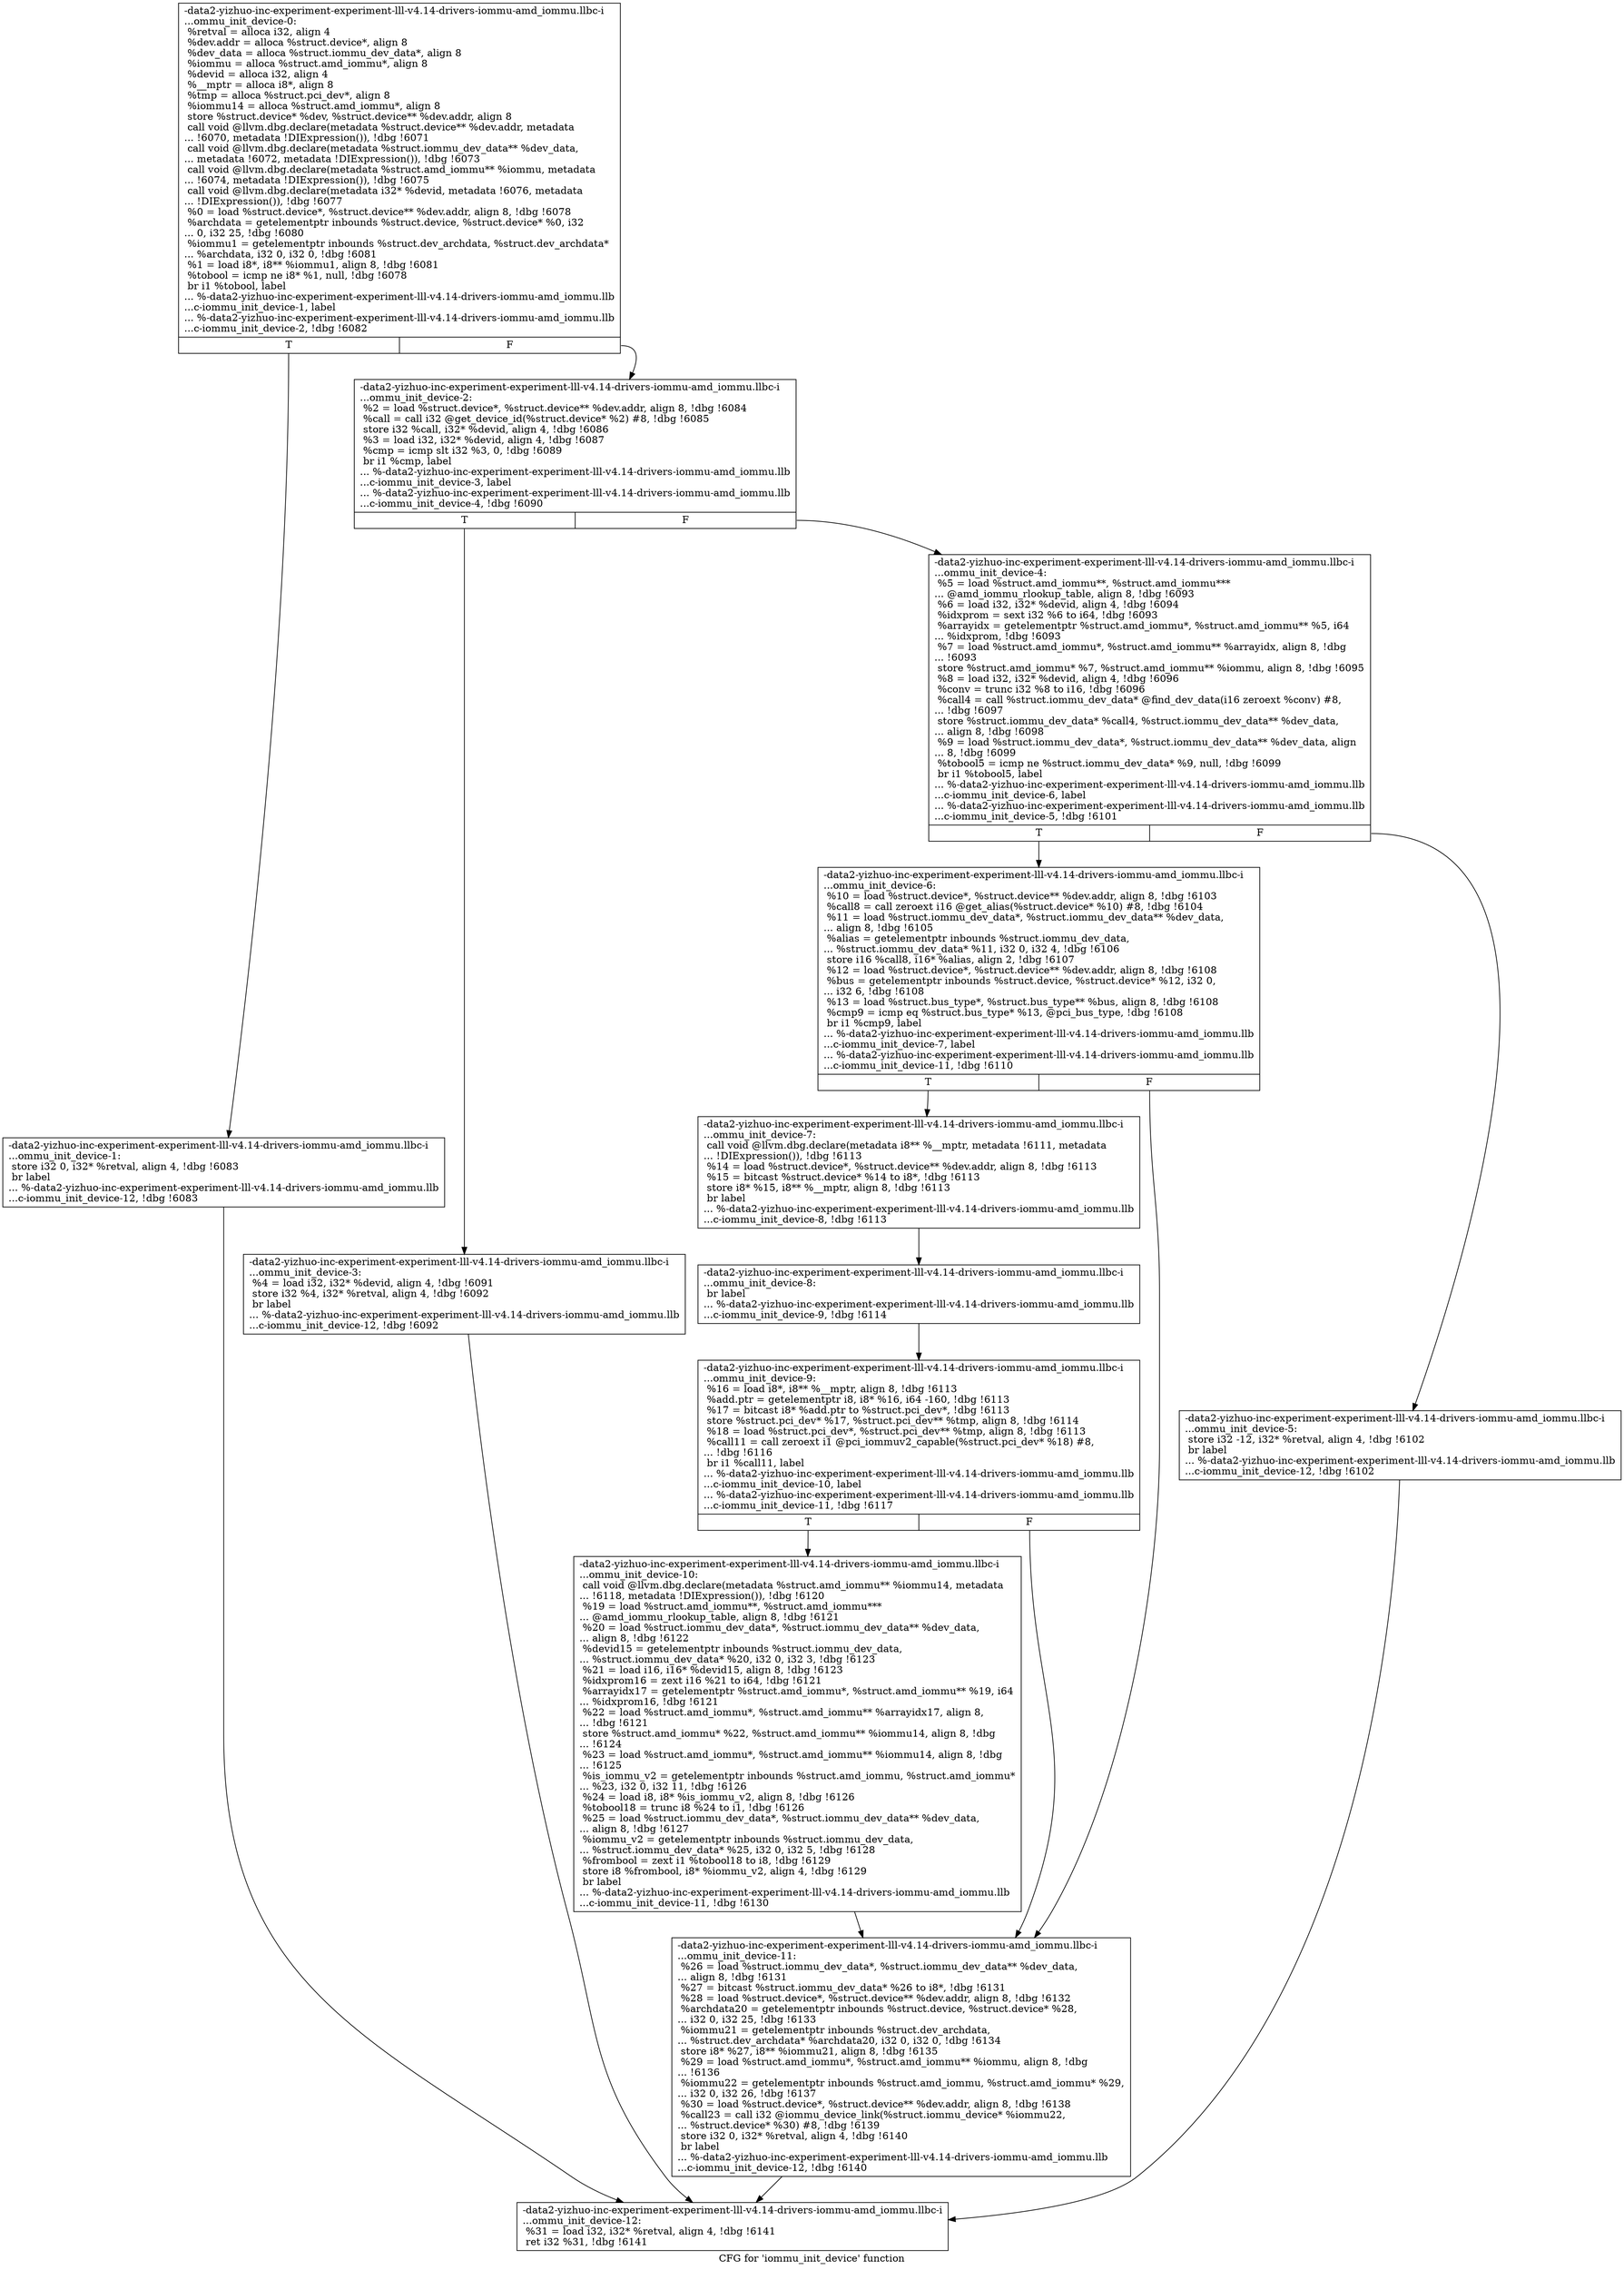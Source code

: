 digraph "CFG for 'iommu_init_device' function" {
	label="CFG for 'iommu_init_device' function";

	Node0x561b947c23e0 [shape=record,label="{-data2-yizhuo-inc-experiment-experiment-lll-v4.14-drivers-iommu-amd_iommu.llbc-i\l...ommu_init_device-0:\l  %retval = alloca i32, align 4\l  %dev.addr = alloca %struct.device*, align 8\l  %dev_data = alloca %struct.iommu_dev_data*, align 8\l  %iommu = alloca %struct.amd_iommu*, align 8\l  %devid = alloca i32, align 4\l  %__mptr = alloca i8*, align 8\l  %tmp = alloca %struct.pci_dev*, align 8\l  %iommu14 = alloca %struct.amd_iommu*, align 8\l  store %struct.device* %dev, %struct.device** %dev.addr, align 8\l  call void @llvm.dbg.declare(metadata %struct.device** %dev.addr, metadata\l... !6070, metadata !DIExpression()), !dbg !6071\l  call void @llvm.dbg.declare(metadata %struct.iommu_dev_data** %dev_data,\l... metadata !6072, metadata !DIExpression()), !dbg !6073\l  call void @llvm.dbg.declare(metadata %struct.amd_iommu** %iommu, metadata\l... !6074, metadata !DIExpression()), !dbg !6075\l  call void @llvm.dbg.declare(metadata i32* %devid, metadata !6076, metadata\l... !DIExpression()), !dbg !6077\l  %0 = load %struct.device*, %struct.device** %dev.addr, align 8, !dbg !6078\l  %archdata = getelementptr inbounds %struct.device, %struct.device* %0, i32\l... 0, i32 25, !dbg !6080\l  %iommu1 = getelementptr inbounds %struct.dev_archdata, %struct.dev_archdata*\l... %archdata, i32 0, i32 0, !dbg !6081\l  %1 = load i8*, i8** %iommu1, align 8, !dbg !6081\l  %tobool = icmp ne i8* %1, null, !dbg !6078\l  br i1 %tobool, label\l... %-data2-yizhuo-inc-experiment-experiment-lll-v4.14-drivers-iommu-amd_iommu.llb\l...c-iommu_init_device-1, label\l... %-data2-yizhuo-inc-experiment-experiment-lll-v4.14-drivers-iommu-amd_iommu.llb\l...c-iommu_init_device-2, !dbg !6082\l|{<s0>T|<s1>F}}"];
	Node0x561b947c23e0:s0 -> Node0x561b9478f430;
	Node0x561b947c23e0:s1 -> Node0x561b9478f480;
	Node0x561b9478f430 [shape=record,label="{-data2-yizhuo-inc-experiment-experiment-lll-v4.14-drivers-iommu-amd_iommu.llbc-i\l...ommu_init_device-1: \l  store i32 0, i32* %retval, align 4, !dbg !6083\l  br label\l... %-data2-yizhuo-inc-experiment-experiment-lll-v4.14-drivers-iommu-amd_iommu.llb\l...c-iommu_init_device-12, !dbg !6083\l}"];
	Node0x561b9478f430 -> Node0x561b9478f7a0;
	Node0x561b9478f480 [shape=record,label="{-data2-yizhuo-inc-experiment-experiment-lll-v4.14-drivers-iommu-amd_iommu.llbc-i\l...ommu_init_device-2: \l  %2 = load %struct.device*, %struct.device** %dev.addr, align 8, !dbg !6084\l  %call = call i32 @get_device_id(%struct.device* %2) #8, !dbg !6085\l  store i32 %call, i32* %devid, align 4, !dbg !6086\l  %3 = load i32, i32* %devid, align 4, !dbg !6087\l  %cmp = icmp slt i32 %3, 0, !dbg !6089\l  br i1 %cmp, label\l... %-data2-yizhuo-inc-experiment-experiment-lll-v4.14-drivers-iommu-amd_iommu.llb\l...c-iommu_init_device-3, label\l... %-data2-yizhuo-inc-experiment-experiment-lll-v4.14-drivers-iommu-amd_iommu.llb\l...c-iommu_init_device-4, !dbg !6090\l|{<s0>T|<s1>F}}"];
	Node0x561b9478f480:s0 -> Node0x561b9478f4d0;
	Node0x561b9478f480:s1 -> Node0x561b9478f520;
	Node0x561b9478f4d0 [shape=record,label="{-data2-yizhuo-inc-experiment-experiment-lll-v4.14-drivers-iommu-amd_iommu.llbc-i\l...ommu_init_device-3: \l  %4 = load i32, i32* %devid, align 4, !dbg !6091\l  store i32 %4, i32* %retval, align 4, !dbg !6092\l  br label\l... %-data2-yizhuo-inc-experiment-experiment-lll-v4.14-drivers-iommu-amd_iommu.llb\l...c-iommu_init_device-12, !dbg !6092\l}"];
	Node0x561b9478f4d0 -> Node0x561b9478f7a0;
	Node0x561b9478f520 [shape=record,label="{-data2-yizhuo-inc-experiment-experiment-lll-v4.14-drivers-iommu-amd_iommu.llbc-i\l...ommu_init_device-4: \l  %5 = load %struct.amd_iommu**, %struct.amd_iommu***\l... @amd_iommu_rlookup_table, align 8, !dbg !6093\l  %6 = load i32, i32* %devid, align 4, !dbg !6094\l  %idxprom = sext i32 %6 to i64, !dbg !6093\l  %arrayidx = getelementptr %struct.amd_iommu*, %struct.amd_iommu** %5, i64\l... %idxprom, !dbg !6093\l  %7 = load %struct.amd_iommu*, %struct.amd_iommu** %arrayidx, align 8, !dbg\l... !6093\l  store %struct.amd_iommu* %7, %struct.amd_iommu** %iommu, align 8, !dbg !6095\l  %8 = load i32, i32* %devid, align 4, !dbg !6096\l  %conv = trunc i32 %8 to i16, !dbg !6096\l  %call4 = call %struct.iommu_dev_data* @find_dev_data(i16 zeroext %conv) #8,\l... !dbg !6097\l  store %struct.iommu_dev_data* %call4, %struct.iommu_dev_data** %dev_data,\l... align 8, !dbg !6098\l  %9 = load %struct.iommu_dev_data*, %struct.iommu_dev_data** %dev_data, align\l... 8, !dbg !6099\l  %tobool5 = icmp ne %struct.iommu_dev_data* %9, null, !dbg !6099\l  br i1 %tobool5, label\l... %-data2-yizhuo-inc-experiment-experiment-lll-v4.14-drivers-iommu-amd_iommu.llb\l...c-iommu_init_device-6, label\l... %-data2-yizhuo-inc-experiment-experiment-lll-v4.14-drivers-iommu-amd_iommu.llb\l...c-iommu_init_device-5, !dbg !6101\l|{<s0>T|<s1>F}}"];
	Node0x561b9478f520:s0 -> Node0x561b9478f5c0;
	Node0x561b9478f520:s1 -> Node0x561b9478f570;
	Node0x561b9478f570 [shape=record,label="{-data2-yizhuo-inc-experiment-experiment-lll-v4.14-drivers-iommu-amd_iommu.llbc-i\l...ommu_init_device-5: \l  store i32 -12, i32* %retval, align 4, !dbg !6102\l  br label\l... %-data2-yizhuo-inc-experiment-experiment-lll-v4.14-drivers-iommu-amd_iommu.llb\l...c-iommu_init_device-12, !dbg !6102\l}"];
	Node0x561b9478f570 -> Node0x561b9478f7a0;
	Node0x561b9478f5c0 [shape=record,label="{-data2-yizhuo-inc-experiment-experiment-lll-v4.14-drivers-iommu-amd_iommu.llbc-i\l...ommu_init_device-6: \l  %10 = load %struct.device*, %struct.device** %dev.addr, align 8, !dbg !6103\l  %call8 = call zeroext i16 @get_alias(%struct.device* %10) #8, !dbg !6104\l  %11 = load %struct.iommu_dev_data*, %struct.iommu_dev_data** %dev_data,\l... align 8, !dbg !6105\l  %alias = getelementptr inbounds %struct.iommu_dev_data,\l... %struct.iommu_dev_data* %11, i32 0, i32 4, !dbg !6106\l  store i16 %call8, i16* %alias, align 2, !dbg !6107\l  %12 = load %struct.device*, %struct.device** %dev.addr, align 8, !dbg !6108\l  %bus = getelementptr inbounds %struct.device, %struct.device* %12, i32 0,\l... i32 6, !dbg !6108\l  %13 = load %struct.bus_type*, %struct.bus_type** %bus, align 8, !dbg !6108\l  %cmp9 = icmp eq %struct.bus_type* %13, @pci_bus_type, !dbg !6108\l  br i1 %cmp9, label\l... %-data2-yizhuo-inc-experiment-experiment-lll-v4.14-drivers-iommu-amd_iommu.llb\l...c-iommu_init_device-7, label\l... %-data2-yizhuo-inc-experiment-experiment-lll-v4.14-drivers-iommu-amd_iommu.llb\l...c-iommu_init_device-11, !dbg !6110\l|{<s0>T|<s1>F}}"];
	Node0x561b9478f5c0:s0 -> Node0x561b9478f610;
	Node0x561b9478f5c0:s1 -> Node0x561b9478f750;
	Node0x561b9478f610 [shape=record,label="{-data2-yizhuo-inc-experiment-experiment-lll-v4.14-drivers-iommu-amd_iommu.llbc-i\l...ommu_init_device-7: \l  call void @llvm.dbg.declare(metadata i8** %__mptr, metadata !6111, metadata\l... !DIExpression()), !dbg !6113\l  %14 = load %struct.device*, %struct.device** %dev.addr, align 8, !dbg !6113\l  %15 = bitcast %struct.device* %14 to i8*, !dbg !6113\l  store i8* %15, i8** %__mptr, align 8, !dbg !6113\l  br label\l... %-data2-yizhuo-inc-experiment-experiment-lll-v4.14-drivers-iommu-amd_iommu.llb\l...c-iommu_init_device-8, !dbg !6113\l}"];
	Node0x561b9478f610 -> Node0x561b9478f660;
	Node0x561b9478f660 [shape=record,label="{-data2-yizhuo-inc-experiment-experiment-lll-v4.14-drivers-iommu-amd_iommu.llbc-i\l...ommu_init_device-8: \l  br label\l... %-data2-yizhuo-inc-experiment-experiment-lll-v4.14-drivers-iommu-amd_iommu.llb\l...c-iommu_init_device-9, !dbg !6114\l}"];
	Node0x561b9478f660 -> Node0x561b9478f6b0;
	Node0x561b9478f6b0 [shape=record,label="{-data2-yizhuo-inc-experiment-experiment-lll-v4.14-drivers-iommu-amd_iommu.llbc-i\l...ommu_init_device-9: \l  %16 = load i8*, i8** %__mptr, align 8, !dbg !6113\l  %add.ptr = getelementptr i8, i8* %16, i64 -160, !dbg !6113\l  %17 = bitcast i8* %add.ptr to %struct.pci_dev*, !dbg !6113\l  store %struct.pci_dev* %17, %struct.pci_dev** %tmp, align 8, !dbg !6114\l  %18 = load %struct.pci_dev*, %struct.pci_dev** %tmp, align 8, !dbg !6113\l  %call11 = call zeroext i1 @pci_iommuv2_capable(%struct.pci_dev* %18) #8,\l... !dbg !6116\l  br i1 %call11, label\l... %-data2-yizhuo-inc-experiment-experiment-lll-v4.14-drivers-iommu-amd_iommu.llb\l...c-iommu_init_device-10, label\l... %-data2-yizhuo-inc-experiment-experiment-lll-v4.14-drivers-iommu-amd_iommu.llb\l...c-iommu_init_device-11, !dbg !6117\l|{<s0>T|<s1>F}}"];
	Node0x561b9478f6b0:s0 -> Node0x561b9478f700;
	Node0x561b9478f6b0:s1 -> Node0x561b9478f750;
	Node0x561b9478f700 [shape=record,label="{-data2-yizhuo-inc-experiment-experiment-lll-v4.14-drivers-iommu-amd_iommu.llbc-i\l...ommu_init_device-10: \l  call void @llvm.dbg.declare(metadata %struct.amd_iommu** %iommu14, metadata\l... !6118, metadata !DIExpression()), !dbg !6120\l  %19 = load %struct.amd_iommu**, %struct.amd_iommu***\l... @amd_iommu_rlookup_table, align 8, !dbg !6121\l  %20 = load %struct.iommu_dev_data*, %struct.iommu_dev_data** %dev_data,\l... align 8, !dbg !6122\l  %devid15 = getelementptr inbounds %struct.iommu_dev_data,\l... %struct.iommu_dev_data* %20, i32 0, i32 3, !dbg !6123\l  %21 = load i16, i16* %devid15, align 8, !dbg !6123\l  %idxprom16 = zext i16 %21 to i64, !dbg !6121\l  %arrayidx17 = getelementptr %struct.amd_iommu*, %struct.amd_iommu** %19, i64\l... %idxprom16, !dbg !6121\l  %22 = load %struct.amd_iommu*, %struct.amd_iommu** %arrayidx17, align 8,\l... !dbg !6121\l  store %struct.amd_iommu* %22, %struct.amd_iommu** %iommu14, align 8, !dbg\l... !6124\l  %23 = load %struct.amd_iommu*, %struct.amd_iommu** %iommu14, align 8, !dbg\l... !6125\l  %is_iommu_v2 = getelementptr inbounds %struct.amd_iommu, %struct.amd_iommu*\l... %23, i32 0, i32 11, !dbg !6126\l  %24 = load i8, i8* %is_iommu_v2, align 8, !dbg !6126\l  %tobool18 = trunc i8 %24 to i1, !dbg !6126\l  %25 = load %struct.iommu_dev_data*, %struct.iommu_dev_data** %dev_data,\l... align 8, !dbg !6127\l  %iommu_v2 = getelementptr inbounds %struct.iommu_dev_data,\l... %struct.iommu_dev_data* %25, i32 0, i32 5, !dbg !6128\l  %frombool = zext i1 %tobool18 to i8, !dbg !6129\l  store i8 %frombool, i8* %iommu_v2, align 4, !dbg !6129\l  br label\l... %-data2-yizhuo-inc-experiment-experiment-lll-v4.14-drivers-iommu-amd_iommu.llb\l...c-iommu_init_device-11, !dbg !6130\l}"];
	Node0x561b9478f700 -> Node0x561b9478f750;
	Node0x561b9478f750 [shape=record,label="{-data2-yizhuo-inc-experiment-experiment-lll-v4.14-drivers-iommu-amd_iommu.llbc-i\l...ommu_init_device-11: \l  %26 = load %struct.iommu_dev_data*, %struct.iommu_dev_data** %dev_data,\l... align 8, !dbg !6131\l  %27 = bitcast %struct.iommu_dev_data* %26 to i8*, !dbg !6131\l  %28 = load %struct.device*, %struct.device** %dev.addr, align 8, !dbg !6132\l  %archdata20 = getelementptr inbounds %struct.device, %struct.device* %28,\l... i32 0, i32 25, !dbg !6133\l  %iommu21 = getelementptr inbounds %struct.dev_archdata,\l... %struct.dev_archdata* %archdata20, i32 0, i32 0, !dbg !6134\l  store i8* %27, i8** %iommu21, align 8, !dbg !6135\l  %29 = load %struct.amd_iommu*, %struct.amd_iommu** %iommu, align 8, !dbg\l... !6136\l  %iommu22 = getelementptr inbounds %struct.amd_iommu, %struct.amd_iommu* %29,\l... i32 0, i32 26, !dbg !6137\l  %30 = load %struct.device*, %struct.device** %dev.addr, align 8, !dbg !6138\l  %call23 = call i32 @iommu_device_link(%struct.iommu_device* %iommu22,\l... %struct.device* %30) #8, !dbg !6139\l  store i32 0, i32* %retval, align 4, !dbg !6140\l  br label\l... %-data2-yizhuo-inc-experiment-experiment-lll-v4.14-drivers-iommu-amd_iommu.llb\l...c-iommu_init_device-12, !dbg !6140\l}"];
	Node0x561b9478f750 -> Node0x561b9478f7a0;
	Node0x561b9478f7a0 [shape=record,label="{-data2-yizhuo-inc-experiment-experiment-lll-v4.14-drivers-iommu-amd_iommu.llbc-i\l...ommu_init_device-12: \l  %31 = load i32, i32* %retval, align 4, !dbg !6141\l  ret i32 %31, !dbg !6141\l}"];
}

